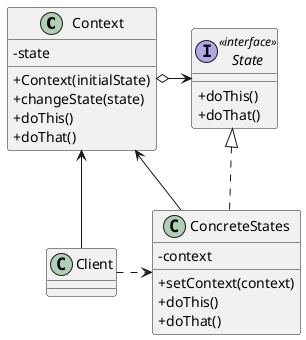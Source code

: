 @startuml State Structure
skinparam ClassAttributeIconSize 0

class Context {
  - state
  + Context(initialState)
  + changeState(state)
  + doThis()
  + doThat()
}

interface State <<interface>> {
  + doThis()
  + doThat()
}

class ConcreteStates implements State {
  - context
  + setContext(context)
  + doThis()
  + doThat()
}

Context o-> State

class Client
Client .> ConcreteStates

Context <-- Client

ConcreteStates --> Context

@enduml